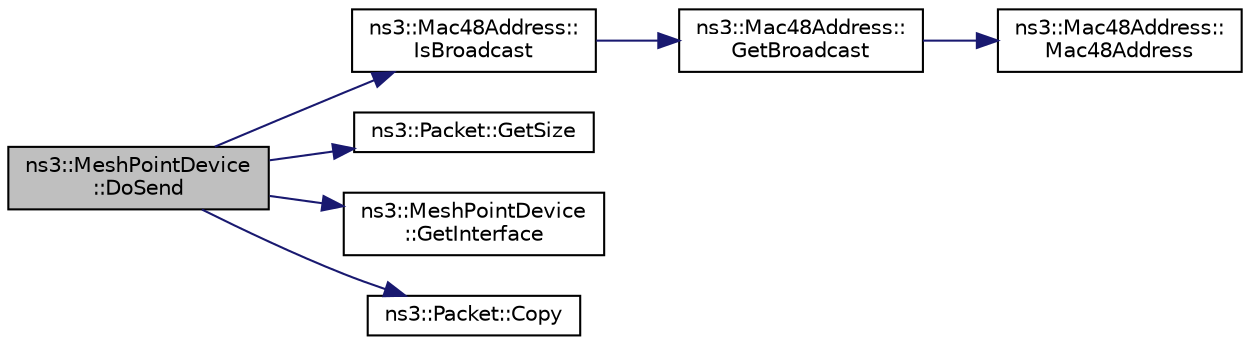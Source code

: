 digraph "ns3::MeshPointDevice::DoSend"
{
  edge [fontname="Helvetica",fontsize="10",labelfontname="Helvetica",labelfontsize="10"];
  node [fontname="Helvetica",fontsize="10",shape=record];
  rankdir="LR";
  Node1 [label="ns3::MeshPointDevice\l::DoSend",height=0.2,width=0.4,color="black", fillcolor="grey75", style="filled", fontcolor="black"];
  Node1 -> Node2 [color="midnightblue",fontsize="10",style="solid"];
  Node2 [label="ns3::Mac48Address::\lIsBroadcast",height=0.2,width=0.4,color="black", fillcolor="white", style="filled",URL="$db/dee/classns3_1_1Mac48Address.html#ad9909ad21bac501799fb8810bfc58c1e"];
  Node2 -> Node3 [color="midnightblue",fontsize="10",style="solid"];
  Node3 [label="ns3::Mac48Address::\lGetBroadcast",height=0.2,width=0.4,color="black", fillcolor="white", style="filled",URL="$db/dee/classns3_1_1Mac48Address.html#a55156e302c6bf950c0b558365adbde84"];
  Node3 -> Node4 [color="midnightblue",fontsize="10",style="solid"];
  Node4 [label="ns3::Mac48Address::\lMac48Address",height=0.2,width=0.4,color="black", fillcolor="white", style="filled",URL="$db/dee/classns3_1_1Mac48Address.html#a17882c09fc6317d5bcf4efdb62a37d07"];
  Node1 -> Node5 [color="midnightblue",fontsize="10",style="solid"];
  Node5 [label="ns3::Packet::GetSize",height=0.2,width=0.4,color="black", fillcolor="white", style="filled",URL="$dd/d7a/classns3_1_1Packet.html#a462855c9929954d4301a4edfe55f4f1c",tooltip="Returns the the size in bytes of the packet (including the zero-filled initial payload). "];
  Node1 -> Node6 [color="midnightblue",fontsize="10",style="solid"];
  Node6 [label="ns3::MeshPointDevice\l::GetInterface",height=0.2,width=0.4,color="black", fillcolor="white", style="filled",URL="$d6/da9/classns3_1_1MeshPointDevice.html#a713a8775a919a65821d588e22d3a69dd"];
  Node1 -> Node7 [color="midnightblue",fontsize="10",style="solid"];
  Node7 [label="ns3::Packet::Copy",height=0.2,width=0.4,color="black", fillcolor="white", style="filled",URL="$dd/d7a/classns3_1_1Packet.html#a5d5c70802a5f77fc5f0001e0cfc1898b",tooltip="performs a COW copy of the packet. "];
}
